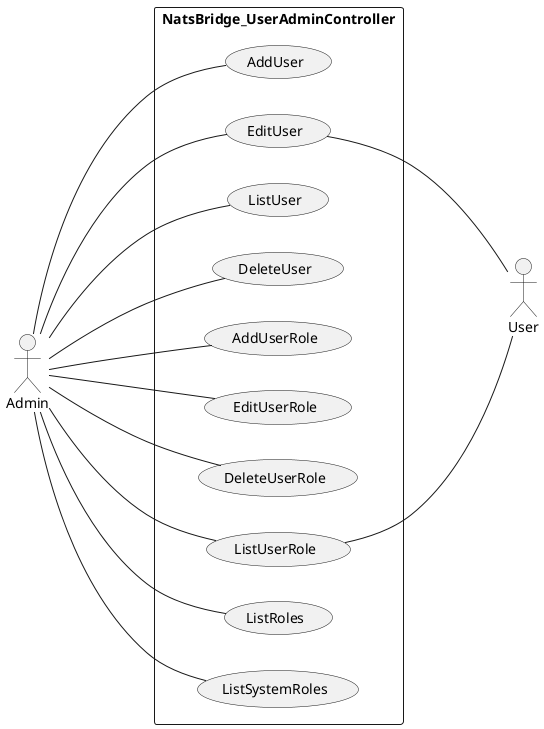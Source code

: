 @startuml UserAdminController

left to right direction

actor Admin 
actor User


rectangle NatsBridge_UserAdminController{
    Admin --- (AddUser)
    Admin --- (EditUser)
    Admin --- (ListUser)
    Admin --- (DeleteUser)
    Admin --- (AddUserRole)
    Admin --- (EditUserRole)
    Admin --- (DeleteUserRole)
    Admin --- (ListUserRole)
    Admin --- (ListRoles)
    Admin --- (ListSystemRoles)
    (EditUser) --- User
    (ListUserRole) --- User
}


@enduml
